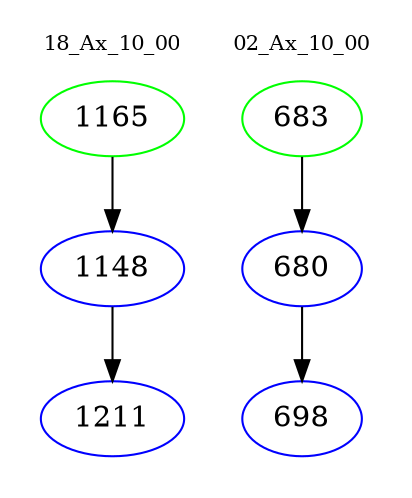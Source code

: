 digraph{
subgraph cluster_0 {
color = white
label = "18_Ax_10_00";
fontsize=10;
T0_1165 [label="1165", color="green"]
T0_1165 -> T0_1148 [color="black"]
T0_1148 [label="1148", color="blue"]
T0_1148 -> T0_1211 [color="black"]
T0_1211 [label="1211", color="blue"]
}
subgraph cluster_1 {
color = white
label = "02_Ax_10_00";
fontsize=10;
T1_683 [label="683", color="green"]
T1_683 -> T1_680 [color="black"]
T1_680 [label="680", color="blue"]
T1_680 -> T1_698 [color="black"]
T1_698 [label="698", color="blue"]
}
}
